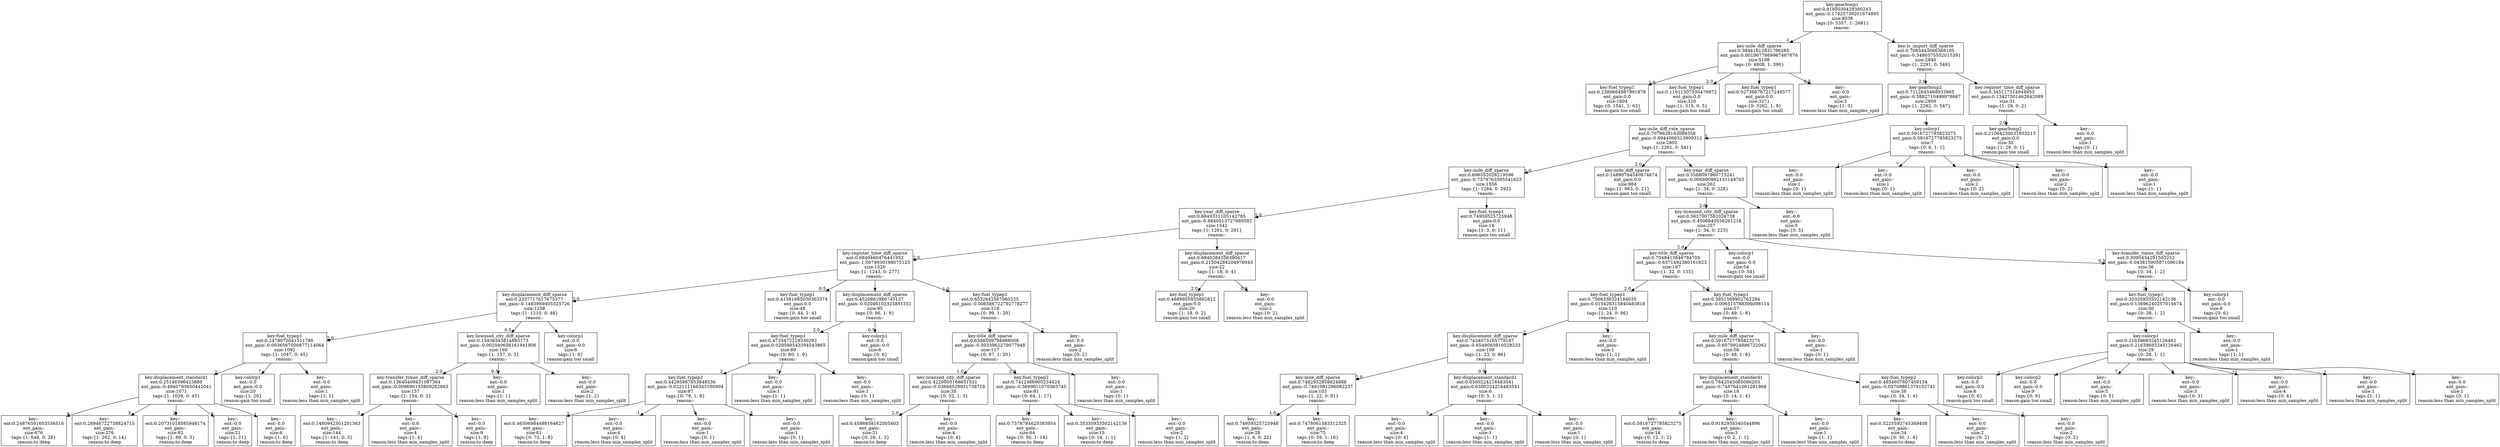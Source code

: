 digraph Tree {
node [shape=box] ;
 0 [label="key:gearboxp1\nent:0.9185030429380243\nent_gain:-0.17425739201674895\nsize:8038\ntags:{0: 5357, 1: 2681}\nreason:-"];
1 [label="key:mile_diff_sparse\nent:0.38441612831796285\nent_gain:0.0019677869967467676\nsize:5198\ntags:{0: 4808, 1: 390}\nreason:-"];
2 [label="key:fuel_typep1\nent:0.2389664987991978\nent_gain:0.0\nsize:1604\ntags:{0: 1541, 1: 63}\nreason:gain too small"];
3 [label="key:fuel_typep1\nent:0.11611507530476972\nent_gain:0.0\nsize:320\ntags:{1: 315, 0: 5}\nreason:gain too small"];
4 [label="key:fuel_typep1\nent:0.027366767217248577\nent_gain:0.0\nsize:3271\ntags:{0: 3262, 1: 9}\nreason:gain too small"];
5 [label="key:-\nent:-0.0\nent_gain:-\nsize:3\ntags:{1: 3}\nreason:less than min_samples_split"];
6 [label="key:is_import_diff_sparse\nent:0.7083443066368105\nent_gain:-0.3480375552015391\nsize:2840\ntags:{1: 2291, 0: 549}\nreason:-"];
7 [label="key:gearboxp2\nent:0.7112645468933965\nent_gain:-0.5882710499978667\nsize:2809\ntags:{1: 2262, 0: 547}\nreason:-"];
8 [label="key:mile_diff_rate_sparse\nent:0.7078628183089358\nent_gain:-0.6944066513909312\nsize:2802\ntags:{1: 2261, 0: 541}\nreason:-"];
9 [label="key:mile_diff_sparse\nent:0.696552028219596\nent_gain:-0.7379763395541623\nsize:1556\ntags:{1: 1264, 0: 292}\nreason:-"];
10 [label="key:year_diff_sparse\nent:0.6849331105142785\nent_gain:-0.6840513727689582\nsize:1542\ntags:{1: 1261, 0: 281}\nreason:-"];
11 [label="key:register_time_diff_sparse\nent:0.6849460476441952\nent_gain:-1.0679930198075125\nsize:1520\ntags:{1: 1243, 0: 277}\nreason:-"];
12 [label="key:displacement_diff_sparse\nent:0.2337717617675377\nent_gain:-0.1483989405325726\nsize:1258\ntags:{1: 1210, 0: 48}\nreason:-"];
13 [label="key:fuel_typep1\nent:0.2478072641511786\nent_gain:-0.0036567000877114064\nsize:1092\ntags:{1: 1047, 0: 45}\nreason:-"];
14 [label="key:displacement_standard1\nent:0.25146396423889\nent_gain:-0.4940793650442041\nsize:1071\ntags:{1: 1026, 0: 45}\nreason:-"];
15 [label="key:-\nent:0.24876591603536516\nent_gain:-\nsize:676\ntags:{1: 648, 0: 28}\nreason:to deep"];
16 [label="key:-\nent:0.28946722738824715\nent_gain:-\nsize:276\ntags:{1: 262, 0: 14}\nreason:to deep"];
17 [label="key:-\nent:0.20731018585948174\nent_gain:-\nsize:92\ntags:{1: 89, 0: 3}\nreason:to deep"];
18 [label="key:-\nent:-0.0\nent_gain:-\nsize:21\ntags:{1: 21}\nreason:to deep"];
19 [label="key:-\nent:-0.0\nent_gain:-\nsize:6\ntags:{1: 6}\nreason:to deep"];
20 [label="key:colorp1\nent:-0.0\nent_gain:-0.0\nsize:20\ntags:{1: 20}\nreason:gain too small"];
21 [label="key:-\nent:-0.0\nent_gain:-\nsize:1\ntags:{1: 1}\nreason:less than min_samples_split"];
22 [label="key:licensed_city_diff_sparse\nent:0.13436343814893173\nent_gain:-0.002040656161941906\nsize:160\ntags:{1: 157, 0: 3}\nreason:-"];
23 [label="key:transfer_times_diff_sparse\nent:0.13640409431087364\nent_gain:-0.009690155809262663\nsize:157\ntags:{1: 154, 0: 3}\nreason:-"];
24 [label="key:-\nent:0.1460942501201363\nent_gain:-\nsize:144\ntags:{1: 141, 0: 3}\nreason:to deep"];
25 [label="key:-\nent:-0.0\nent_gain:-\nsize:4\ntags:{1: 4}\nreason:less than min_samples_split"];
26 [label="key:-\nent:-0.0\nent_gain:-\nsize:9\ntags:{1: 9}\nreason:to deep"];
27 [label="key:-\nent:-0.0\nent_gain:-\nsize:1\ntags:{1: 1}\nreason:less than min_samples_split"];
28 [label="key:-\nent:-0.0\nent_gain:-\nsize:2\ntags:{1: 2}\nreason:less than min_samples_split"];
29 [label="key:colorp1\nent:-0.0\nent_gain:-0.0\nsize:6\ntags:{1: 6}\nreason:gain too small"];
30 [label="key:fuel_typep1\nent:0.41381685030363374\nent_gain:0.0\nsize:48\ntags:{0: 44, 1: 4}\nreason:gain too small"];
31 [label="key:displacement_diff_sparse\nent:0.4520861986745137\nent_gain:-0.02046102325851551\nsize:95\ntags:{0: 86, 1: 9}\nreason:-"];
32 [label="key:fuel_typep1\nent:0.4725472219330292\nent_gain:0.029588543394543865\nsize:89\ntags:{0: 80, 1: 9}\nreason:-"];
33 [label="key:fuel_typep2\nent:0.44295867853848536\nent_gain:-0.022111166343160904\nsize:87\ntags:{0: 79, 1: 8}\nreason:-"];
34 [label="key:-\nent:0.46506984488164627\nent_gain:-\nsize:81\ntags:{0: 73, 1: 8}\nreason:to deep"];
35 [label="key:-\nent:-0.0\nent_gain:-\nsize:4\ntags:{0: 4}\nreason:less than min_samples_split"];
36 [label="key:-\nent:-0.0\nent_gain:-\nsize:1\ntags:{0: 1}\nreason:less than min_samples_split"];
37 [label="key:-\nent:-0.0\nent_gain:-\nsize:1\ntags:{0: 1}\nreason:less than min_samples_split"];
38 [label="key:-\nent:-0.0\nent_gain:-\nsize:1\ntags:{1: 1}\nreason:less than min_samples_split"];
39 [label="key:-\nent:-0.0\nent_gain:-\nsize:1\ntags:{0: 1}\nreason:less than min_samples_split"];
40 [label="key:colorp1\nent:-0.0\nent_gain:-0.0\nsize:6\ntags:{0: 6}\nreason:gain too small"];
41 [label="key:fuel_typep1\nent:0.6532642567060225\nent_gain:-0.006586722792778277\nsize:119\ntags:{0: 99, 1: 20}\nreason:-"];
42 [label="key:title_diff_sparse\nent:0.6598509794988008\nent_gain:-0.5033962279077948\nsize:117\ntags:{0: 97, 1: 20}\nreason:-"];
43 [label="key:licensed_city_diff_sparse\nent:0.4220005168831531\nent_gain:-0.03668529931738718\nsize:35\ntags:{0: 32, 1: 3}\nreason:-"];
44 [label="key:-\nent:0.4586858162005403\nent_gain:-\nsize:31\ntags:{0: 28, 1: 3}\nreason:to deep"];
45 [label="key:-\nent:-0.0\nent_gain:-\nsize:4\ntags:{0: 4}\nreason:less than min_samples_split"];
46 [label="key:fuel_typep2\nent:0.7412466905234424\nent_gain:-0.3699911070363745\nsize:81\ntags:{0: 64, 1: 17}\nreason:-"];
47 [label="key:-\nent:0.7578784625383954\nent_gain:-\nsize:64\ntags:{0: 50, 1: 14}\nreason:to deep"];
48 [label="key:-\nent:0.35335933502142136\nent_gain:-\nsize:15\ntags:{0: 14, 1: 1}\nreason:to deep"];
49 [label="key:-\nent:-0.0\nent_gain:-\nsize:2\ntags:{1: 2}\nreason:less than min_samples_split"];
50 [label="key:-\nent:-0.0\nent_gain:-\nsize:1\ntags:{0: 1}\nreason:less than min_samples_split"];
51 [label="key:-\nent:-0.0\nent_gain:-\nsize:2\ntags:{0: 2}\nreason:less than min_samples_split"];
52 [label="key:displacement_diff_sparse\nent:0.6840384356390417\nent_gain:0.21504284204976043\nsize:22\ntags:{1: 18, 0: 4}\nreason:-"];
53 [label="key:fuel_typep1\nent:0.4689955935892812\nent_gain:0.0\nsize:20\ntags:{1: 18, 0: 2}\nreason:gain too small"];
54 [label="key:-\nent:-0.0\nent_gain:-\nsize:2\ntags:{0: 2}\nreason:less than min_samples_split"];
55 [label="key:fuel_typep1\nent:0.74959525725948\nent_gain:0.0\nsize:14\ntags:{1: 3, 0: 11}\nreason:gain too small"];
56 [label="key:mile_diff_sparse\nent:0.14890764540874674\nent_gain:0.0\nsize:984\ntags:{1: 963, 0: 21}\nreason:gain too small"];
57 [label="key:year_diff_sparse\nent:0.5568097960715241\nent_gain:-0.006890962131149703\nsize:262\ntags:{1: 34, 0: 228}\nreason:-"];
58 [label="key:licensed_city_diff_sparse\nent:0.5637007582026738\nent_gain:-0.4506840556261218\nsize:257\ntags:{1: 34, 0: 223}\nreason:-"];
59 [label="key:title_diff_sparse\nent:0.7048413846784705\nent_gain:-0.6371492380161623\nsize:167\ntags:{1: 32, 0: 135}\nreason:-"];
60 [label="key:fuel_typep1\nent:0.7568336324184035\nent_gain:0.013426315840483816\nsize:110\ntags:{1: 24, 0: 86}\nreason:-"];
61 [label="key:displacement_diff_sparse\nent:0.7434073165779197\nent_gain:-0.6549083910529233\nsize:109\ntags:{1: 23, 0: 86}\nreason:-"];
62 [label="key:mile_diff_sparse\nent:0.7482932859824888\nent_gain:-0.7491081296082237\nsize:103\ntags:{1: 22, 0: 81}\nreason:-"];
63 [label="key:-\nent:0.74959525725948\nent_gain:-\nsize:28\ntags:{1: 6, 0: 22}\nreason:to deep"];
64 [label="key:-\nent:0.7478061583312325\nent_gain:-\nsize:75\ntags:{0: 59, 1: 16}\nreason:to deep"];
65 [label="key:displacement_standard1\nent:0.6500224216483541\nent_gain:0.6500224216483541\nsize:6\ntags:{0: 5, 1: 1}\nreason:-"];
66 [label="key:-\nent:-0.0\nent_gain:-\nsize:4\ntags:{0: 4}\nreason:less than min_samples_split"];
67 [label="key:-\nent:-0.0\nent_gain:-\nsize:1\ntags:{1: 1}\nreason:less than min_samples_split"];
68 [label="key:-\nent:-0.0\nent_gain:-\nsize:1\ntags:{0: 1}\nreason:less than min_samples_split"];
69 [label="key:-\nent:-0.0\nent_gain:-\nsize:1\ntags:{1: 1}\nreason:less than min_samples_split"];
70 [label="key:fuel_typep1\nent:0.5851569902762294\nent_gain:-0.006515788306098114\nsize:57\ntags:{0: 49, 1: 8}\nreason:-"];
71 [label="key:mile_diff_sparse\nent:0.5916727785823275\nent_gain:-0.6579924886722062\nsize:56\ntags:{0: 48, 1: 8}\nreason:-"];
72 [label="key:displacement_standard1\nent:0.7642045065086203\nent_gain:-0.7457641061281968\nsize:18\ntags:{0: 14, 1: 4}\nreason:-"];
73 [label="key:-\nent:0.5916727785823275\nent_gain:-\nsize:14\ntags:{0: 12, 1: 2}\nreason:to deep"];
74 [label="key:-\nent:0.9182958340544896\nent_gain:-\nsize:3\ntags:{0: 2, 1: 1}\nreason:less than min_samples_split"];
75 [label="key:-\nent:-0.0\nent_gain:-\nsize:1\ntags:{1: 1}\nreason:less than min_samples_split"];
76 [label="key:fuel_typep2\nent:0.4854607607459134\nent_gain:-0.03709861379102741\nsize:38\ntags:{0: 34, 1: 4}\nreason:-"];
77 [label="key:-\nent:0.5225593745369408\nent_gain:-\nsize:34\ntags:{0: 30, 1: 4}\nreason:to deep"];
78 [label="key:-\nent:-0.0\nent_gain:-\nsize:2\ntags:{0: 2}\nreason:less than min_samples_split"];
79 [label="key:-\nent:-0.0\nent_gain:-\nsize:2\ntags:{0: 2}\nreason:less than min_samples_split"];
80 [label="key:-\nent:-0.0\nent_gain:-\nsize:1\ntags:{0: 1}\nreason:less than min_samples_split"];
81 [label="key:colorp1\nent:-0.0\nent_gain:-0.0\nsize:54\ntags:{0: 54}\nreason:gain too small"];
82 [label="key:transfer_times_diff_sparse\nent:0.3095434291503252\nent_gain:-0.043815905871096184\nsize:36\ntags:{0: 34, 1: 2}\nreason:-"];
83 [label="key:fuel_typep1\nent:0.35335933502142136\nent_gain:0.13696240257015674\nsize:30\ntags:{0: 28, 1: 2}\nreason:-"];
84 [label="key:colorp1\nent:0.21639693245126462\nent_gain:0.21639693245126462\nsize:29\ntags:{0: 28, 1: 1}\nreason:-"];
85 [label="key:colorp2\nent:-0.0\nent_gain:-0.0\nsize:6\ntags:{0: 6}\nreason:gain too small"];
86 [label="key:colorp2\nent:-0.0\nent_gain:-0.0\nsize:9\ntags:{0: 9}\nreason:gain too small"];
87 [label="key:-\nent:-0.0\nent_gain:-\nsize:5\ntags:{0: 5}\nreason:less than min_samples_split"];
88 [label="key:-\nent:-0.0\nent_gain:-\nsize:3\ntags:{0: 3}\nreason:less than min_samples_split"];
89 [label="key:-\nent:-0.0\nent_gain:-\nsize:4\ntags:{0: 4}\nreason:less than min_samples_split"];
90 [label="key:-\nent:-0.0\nent_gain:-\nsize:1\ntags:{1: 1}\nreason:less than min_samples_split"];
91 [label="key:-\nent:-0.0\nent_gain:-\nsize:1\ntags:{0: 1}\nreason:less than min_samples_split"];
92 [label="key:-\nent:-0.0\nent_gain:-\nsize:1\ntags:{1: 1}\nreason:less than min_samples_split"];
93 [label="key:colorp1\nent:-0.0\nent_gain:-0.0\nsize:6\ntags:{0: 6}\nreason:gain too small"];
94 [label="key:-\nent:-0.0\nent_gain:-\nsize:5\ntags:{0: 5}\nreason:less than min_samples_split"];
95 [label="key:colorp1\nent:0.5916727785823275\nent_gain:0.5916727785823275\nsize:7\ntags:{0: 6, 1: 1}\nreason:-"];
96 [label="key:-\nent:-0.0\nent_gain:-\nsize:1\ntags:{0: 1}\nreason:less than min_samples_split"];
97 [label="key:-\nent:-0.0\nent_gain:-\nsize:1\ntags:{0: 1}\nreason:less than min_samples_split"];
98 [label="key:-\nent:-0.0\nent_gain:-\nsize:2\ntags:{0: 2}\nreason:less than min_samples_split"];
99 [label="key:-\nent:-0.0\nent_gain:-\nsize:2\ntags:{0: 2}\nreason:less than min_samples_split"];
100 [label="key:-\nent:-0.0\nent_gain:-\nsize:1\ntags:{1: 1}\nreason:less than min_samples_split"];
101 [label="key:register_time_diff_sparse\nent:0.345117314944953\nent_gain:0.13427501462642089\nsize:31\ntags:{1: 29, 0: 2}\nreason:-"];
102 [label="key:gearboxp2\nent:0.21084230031853213\nent_gain:0.0\nsize:30\ntags:{1: 29, 0: 1}\nreason:gain too small"];
103 [label="key:-\nent:-0.0\nent_gain:-\nsize:1\ntags:{0: 1}\nreason:less than min_samples_split"];
0 -> 1 [headlabel="-1"];
1 -> 2 [headlabel="1.0"];
1 -> 3 [headlabel="2.0"];
1 -> 4;
1 -> 5 [headlabel="0.5"];
0 -> 6 [headlabel="1"];
6 -> 7 [headlabel="2.0"];
7 -> 8 [headlabel="1"];
8 -> 9 [headlabel="1.0"];
9 -> 10 [headlabel="1.0"];
10 -> 11 [headlabel="2.0"];
11 -> 12 [headlabel="2.0"];
12 -> 13 [headlabel="2.0"];
13 -> 14 [headlabel="2"];
14 -> 15 [headlabel="4"];
14 -> 16 [headlabel="3"];
14 -> 17 [headlabel="2"];
14 -> 18 [headlabel="5"];
14 -> 19 [headlabel="1"];
13 -> 20 [headlabel="7"];
13 -> 21 [headlabel="5"];
12 -> 22 [headlabel="0.5"];
22 -> 23 [headlabel="2.0"];
23 -> 24 [headlabel="2"];
23 -> 25;
23 -> 26 [headlabel="1"];
22 -> 27 [headlabel="0.5"];
22 -> 28;
12 -> 29;
11 -> 30 [headlabel="0.5"];
11 -> 31;
31 -> 32 [headlabel="2.0"];
32 -> 33 [headlabel="2"];
33 -> 34 [headlabel="2"];
33 -> 35 [headlabel="-1"];
33 -> 36 [headlabel="7"];
33 -> 37 [headlabel="3"];
32 -> 38 [headlabel="7"];
32 -> 39 [headlabel="4"];
31 -> 40 [headlabel="0.5"];
11 -> 41 [headlabel="1.0"];
41 -> 42 [headlabel="2"];
42 -> 43 [headlabel="1.0"];
43 -> 44 [headlabel="2.0"];
43 -> 45;
42 -> 46 [headlabel="2.0"];
46 -> 47 [headlabel="2"];
46 -> 48 [headlabel="-1"];
46 -> 49 [headlabel="7"];
42 -> 50;
41 -> 51 [headlabel="7"];
10 -> 52;
52 -> 53 [headlabel="2.0"];
52 -> 54 [headlabel="0.5"];
9 -> 55;
8 -> 56 [headlabel="2.0"];
8 -> 57;
57 -> 58 [headlabel="2.0"];
58 -> 59 [headlabel="2.0"];
59 -> 60 [headlabel="2.0"];
60 -> 61 [headlabel="2"];
61 -> 62 [headlabel="2.0"];
62 -> 63 [headlabel="1.0"];
62 -> 64;
61 -> 65 [headlabel="0.5"];
65 -> 66 [headlabel="3"];
65 -> 67 [headlabel="4"];
65 -> 68 [headlabel="2"];
60 -> 69 [headlabel="7"];
59 -> 70 [headlabel="1.0"];
70 -> 71 [headlabel="2"];
71 -> 72 [headlabel="1.0"];
72 -> 73 [headlabel="4"];
72 -> 74 [headlabel="3"];
72 -> 75 [headlabel="5"];
71 -> 76;
76 -> 77 [headlabel="2"];
76 -> 78 [headlabel="7"];
76 -> 79 [headlabel="-1"];
70 -> 80 [headlabel="7"];
58 -> 81;
58 -> 82 [headlabel="0.5"];
82 -> 83 [headlabel="2"];
83 -> 84 [headlabel="-1"];
84 -> 85 [headlabel="-1"];
84 -> 86;
84 -> 87 [headlabel="7"];
84 -> 88 [headlabel="5"];
84 -> 89 [headlabel="11"];
84 -> 90 [headlabel="2"];
84 -> 91 [headlabel="3"];
83 -> 92 [headlabel="2"];
82 -> 93 [headlabel="1"];
57 -> 94;
7 -> 95 [headlabel="-1"];
95 -> 96 [headlabel="-1"];
95 -> 97 [headlabel="7"];
95 -> 98;
95 -> 99 [headlabel="3"];
95 -> 100 [headlabel="8"];
6 -> 101;
101 -> 102 [headlabel="2.0"];
101 -> 103;
}